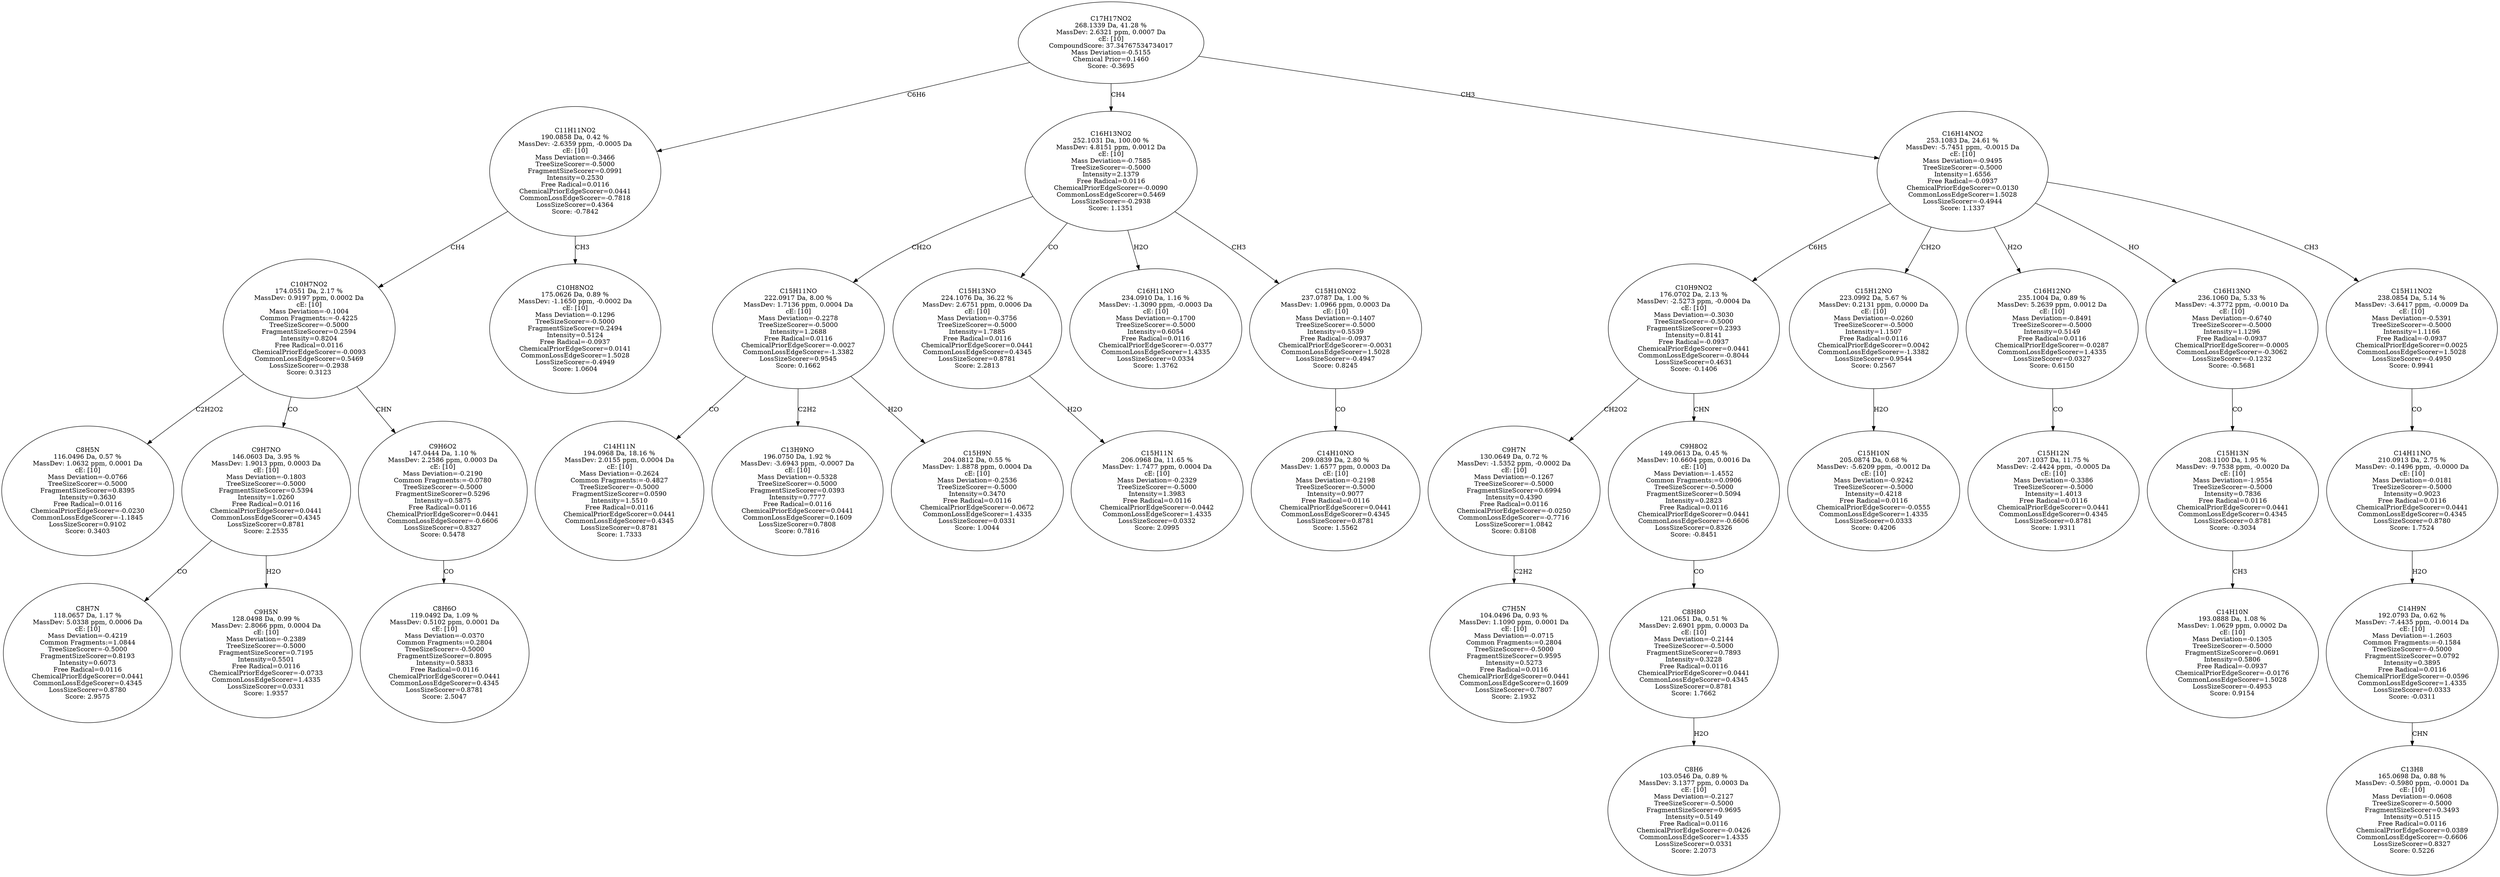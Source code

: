 strict digraph {
v1 [label="C8H5N\n116.0496 Da, 0.57 %\nMassDev: 1.0632 ppm, 0.0001 Da\ncE: [10]\nMass Deviation=-0.0766\nTreeSizeScorer=-0.5000\nFragmentSizeScorer=0.8395\nIntensity=0.3630\nFree Radical=0.0116\nChemicalPriorEdgeScorer=-0.0230\nCommonLossEdgeScorer=-1.1845\nLossSizeScorer=0.9102\nScore: 0.3403"];
v2 [label="C8H7N\n118.0657 Da, 1.17 %\nMassDev: 5.0338 ppm, 0.0006 Da\ncE: [10]\nMass Deviation=-0.4219\nCommon Fragments:=1.0844\nTreeSizeScorer=-0.5000\nFragmentSizeScorer=0.8193\nIntensity=0.6073\nFree Radical=0.0116\nChemicalPriorEdgeScorer=0.0441\nCommonLossEdgeScorer=0.4345\nLossSizeScorer=0.8780\nScore: 2.9575"];
v3 [label="C9H5N\n128.0498 Da, 0.99 %\nMassDev: 2.8066 ppm, 0.0004 Da\ncE: [10]\nMass Deviation=-0.2389\nTreeSizeScorer=-0.5000\nFragmentSizeScorer=0.7195\nIntensity=0.5501\nFree Radical=0.0116\nChemicalPriorEdgeScorer=-0.0733\nCommonLossEdgeScorer=1.4335\nLossSizeScorer=0.0331\nScore: 1.9357"];
v4 [label="C9H7NO\n146.0603 Da, 3.95 %\nMassDev: 1.9013 ppm, 0.0003 Da\ncE: [10]\nMass Deviation=-0.1803\nTreeSizeScorer=-0.5000\nFragmentSizeScorer=0.5394\nIntensity=1.0260\nFree Radical=0.0116\nChemicalPriorEdgeScorer=0.0441\nCommonLossEdgeScorer=0.4345\nLossSizeScorer=0.8781\nScore: 2.2535"];
v5 [label="C8H6O\n119.0492 Da, 1.09 %\nMassDev: 0.5102 ppm, 0.0001 Da\ncE: [10]\nMass Deviation=-0.0370\nCommon Fragments:=0.2804\nTreeSizeScorer=-0.5000\nFragmentSizeScorer=0.8095\nIntensity=0.5833\nFree Radical=0.0116\nChemicalPriorEdgeScorer=0.0441\nCommonLossEdgeScorer=0.4345\nLossSizeScorer=0.8781\nScore: 2.5047"];
v6 [label="C9H6O2\n147.0444 Da, 1.10 %\nMassDev: 2.2586 ppm, 0.0003 Da\ncE: [10]\nMass Deviation=-0.2190\nCommon Fragments:=-0.0780\nTreeSizeScorer=-0.5000\nFragmentSizeScorer=0.5296\nIntensity=0.5875\nFree Radical=0.0116\nChemicalPriorEdgeScorer=0.0441\nCommonLossEdgeScorer=-0.6606\nLossSizeScorer=0.8327\nScore: 0.5478"];
v7 [label="C10H7NO2\n174.0551 Da, 2.17 %\nMassDev: 0.9197 ppm, 0.0002 Da\ncE: [10]\nMass Deviation=-0.1004\nCommon Fragments:=-0.4225\nTreeSizeScorer=-0.5000\nFragmentSizeScorer=0.2594\nIntensity=0.8204\nFree Radical=0.0116\nChemicalPriorEdgeScorer=-0.0093\nCommonLossEdgeScorer=0.5469\nLossSizeScorer=-0.2938\nScore: 0.3123"];
v8 [label="C10H8NO2\n175.0626 Da, 0.89 %\nMassDev: -1.1650 ppm, -0.0002 Da\ncE: [10]\nMass Deviation=-0.1296\nTreeSizeScorer=-0.5000\nFragmentSizeScorer=0.2494\nIntensity=0.5124\nFree Radical=-0.0937\nChemicalPriorEdgeScorer=0.0141\nCommonLossEdgeScorer=1.5028\nLossSizeScorer=-0.4949\nScore: 1.0604"];
v9 [label="C11H11NO2\n190.0858 Da, 0.42 %\nMassDev: -2.6359 ppm, -0.0005 Da\ncE: [10]\nMass Deviation=-0.3466\nTreeSizeScorer=-0.5000\nFragmentSizeScorer=0.0991\nIntensity=0.2530\nFree Radical=0.0116\nChemicalPriorEdgeScorer=0.0441\nCommonLossEdgeScorer=-0.7818\nLossSizeScorer=0.4364\nScore: -0.7842"];
v10 [label="C14H11N\n194.0968 Da, 18.16 %\nMassDev: 2.0155 ppm, 0.0004 Da\ncE: [10]\nMass Deviation=-0.2624\nCommon Fragments:=-0.4827\nTreeSizeScorer=-0.5000\nFragmentSizeScorer=0.0590\nIntensity=1.5510\nFree Radical=0.0116\nChemicalPriorEdgeScorer=0.0441\nCommonLossEdgeScorer=0.4345\nLossSizeScorer=0.8781\nScore: 1.7333"];
v11 [label="C13H9NO\n196.0750 Da, 1.92 %\nMassDev: -3.6943 ppm, -0.0007 Da\ncE: [10]\nMass Deviation=-0.5328\nTreeSizeScorer=-0.5000\nFragmentSizeScorer=0.0393\nIntensity=0.7777\nFree Radical=0.0116\nChemicalPriorEdgeScorer=0.0441\nCommonLossEdgeScorer=0.1609\nLossSizeScorer=0.7808\nScore: 0.7816"];
v12 [label="C15H9N\n204.0812 Da, 0.55 %\nMassDev: 1.8878 ppm, 0.0004 Da\ncE: [10]\nMass Deviation=-0.2536\nTreeSizeScorer=-0.5000\nIntensity=0.3470\nFree Radical=0.0116\nChemicalPriorEdgeScorer=-0.0672\nCommonLossEdgeScorer=1.4335\nLossSizeScorer=0.0331\nScore: 1.0044"];
v13 [label="C15H11NO\n222.0917 Da, 8.00 %\nMassDev: 1.7136 ppm, 0.0004 Da\ncE: [10]\nMass Deviation=-0.2278\nTreeSizeScorer=-0.5000\nIntensity=1.2688\nFree Radical=0.0116\nChemicalPriorEdgeScorer=-0.0027\nCommonLossEdgeScorer=-1.3382\nLossSizeScorer=0.9545\nScore: 0.1662"];
v14 [label="C15H11N\n206.0968 Da, 11.65 %\nMassDev: 1.7477 ppm, 0.0004 Da\ncE: [10]\nMass Deviation=-0.2329\nTreeSizeScorer=-0.5000\nIntensity=1.3983\nFree Radical=0.0116\nChemicalPriorEdgeScorer=-0.0442\nCommonLossEdgeScorer=1.4335\nLossSizeScorer=0.0332\nScore: 2.0995"];
v15 [label="C15H13NO\n224.1076 Da, 36.22 %\nMassDev: 2.6751 ppm, 0.0006 Da\ncE: [10]\nMass Deviation=-0.3756\nTreeSizeScorer=-0.5000\nIntensity=1.7885\nFree Radical=0.0116\nChemicalPriorEdgeScorer=0.0441\nCommonLossEdgeScorer=0.4345\nLossSizeScorer=0.8781\nScore: 2.2813"];
v16 [label="C16H11NO\n234.0910 Da, 1.16 %\nMassDev: -1.3090 ppm, -0.0003 Da\ncE: [10]\nMass Deviation=-0.1700\nTreeSizeScorer=-0.5000\nIntensity=0.6054\nFree Radical=0.0116\nChemicalPriorEdgeScorer=-0.0377\nCommonLossEdgeScorer=1.4335\nLossSizeScorer=0.0334\nScore: 1.3762"];
v17 [label="C14H10NO\n209.0839 Da, 2.80 %\nMassDev: 1.6577 ppm, 0.0003 Da\ncE: [10]\nMass Deviation=-0.2198\nTreeSizeScorer=-0.5000\nIntensity=0.9077\nFree Radical=0.0116\nChemicalPriorEdgeScorer=0.0441\nCommonLossEdgeScorer=0.4345\nLossSizeScorer=0.8781\nScore: 1.5562"];
v18 [label="C15H10NO2\n237.0787 Da, 1.00 %\nMassDev: 1.0966 ppm, 0.0003 Da\ncE: [10]\nMass Deviation=-0.1407\nTreeSizeScorer=-0.5000\nIntensity=0.5539\nFree Radical=-0.0937\nChemicalPriorEdgeScorer=-0.0031\nCommonLossEdgeScorer=1.5028\nLossSizeScorer=-0.4947\nScore: 0.8245"];
v19 [label="C16H13NO2\n252.1031 Da, 100.00 %\nMassDev: 4.8151 ppm, 0.0012 Da\ncE: [10]\nMass Deviation=-0.7585\nTreeSizeScorer=-0.5000\nIntensity=2.1379\nFree Radical=0.0116\nChemicalPriorEdgeScorer=-0.0090\nCommonLossEdgeScorer=0.5469\nLossSizeScorer=-0.2938\nScore: 1.1351"];
v20 [label="C7H5N\n104.0496 Da, 0.93 %\nMassDev: 1.1090 ppm, 0.0001 Da\ncE: [10]\nMass Deviation=-0.0715\nCommon Fragments:=0.2804\nTreeSizeScorer=-0.5000\nFragmentSizeScorer=0.9595\nIntensity=0.5273\nFree Radical=0.0116\nChemicalPriorEdgeScorer=0.0441\nCommonLossEdgeScorer=0.1609\nLossSizeScorer=0.7807\nScore: 2.1932"];
v21 [label="C9H7N\n130.0649 Da, 0.72 %\nMassDev: -1.5352 ppm, -0.0002 Da\ncE: [10]\nMass Deviation=-0.1267\nTreeSizeScorer=-0.5000\nFragmentSizeScorer=0.6994\nIntensity=0.4390\nFree Radical=0.0116\nChemicalPriorEdgeScorer=-0.0250\nCommonLossEdgeScorer=-0.7716\nLossSizeScorer=1.0842\nScore: 0.8108"];
v22 [label="C8H6\n103.0546 Da, 0.89 %\nMassDev: 3.1377 ppm, 0.0003 Da\ncE: [10]\nMass Deviation=-0.2127\nTreeSizeScorer=-0.5000\nFragmentSizeScorer=0.9695\nIntensity=0.5149\nFree Radical=0.0116\nChemicalPriorEdgeScorer=-0.0426\nCommonLossEdgeScorer=1.4335\nLossSizeScorer=0.0331\nScore: 2.2073"];
v23 [label="C8H8O\n121.0651 Da, 0.51 %\nMassDev: 2.6901 ppm, 0.0003 Da\ncE: [10]\nMass Deviation=-0.2144\nTreeSizeScorer=-0.5000\nFragmentSizeScorer=0.7893\nIntensity=0.3228\nFree Radical=0.0116\nChemicalPriorEdgeScorer=0.0441\nCommonLossEdgeScorer=0.4345\nLossSizeScorer=0.8781\nScore: 1.7662"];
v24 [label="C9H8O2\n149.0613 Da, 0.45 %\nMassDev: 10.6604 ppm, 0.0016 Da\ncE: [10]\nMass Deviation=-1.4552\nCommon Fragments:=0.0906\nTreeSizeScorer=-0.5000\nFragmentSizeScorer=0.5094\nIntensity=0.2823\nFree Radical=0.0116\nChemicalPriorEdgeScorer=0.0441\nCommonLossEdgeScorer=-0.6606\nLossSizeScorer=0.8326\nScore: -0.8451"];
v25 [label="C10H9NO2\n176.0702 Da, 2.13 %\nMassDev: -2.5273 ppm, -0.0004 Da\ncE: [10]\nMass Deviation=-0.3030\nTreeSizeScorer=-0.5000\nFragmentSizeScorer=0.2393\nIntensity=0.8141\nFree Radical=-0.0937\nChemicalPriorEdgeScorer=0.0441\nCommonLossEdgeScorer=-0.8044\nLossSizeScorer=0.4631\nScore: -0.1406"];
v26 [label="C15H10N\n205.0874 Da, 0.68 %\nMassDev: -5.6209 ppm, -0.0012 Da\ncE: [10]\nMass Deviation=-0.9242\nTreeSizeScorer=-0.5000\nIntensity=0.4218\nFree Radical=0.0116\nChemicalPriorEdgeScorer=-0.0555\nCommonLossEdgeScorer=1.4335\nLossSizeScorer=0.0333\nScore: 0.4206"];
v27 [label="C15H12NO\n223.0992 Da, 5.67 %\nMassDev: 0.2131 ppm, 0.0000 Da\ncE: [10]\nMass Deviation=-0.0260\nTreeSizeScorer=-0.5000\nIntensity=1.1507\nFree Radical=0.0116\nChemicalPriorEdgeScorer=0.0042\nCommonLossEdgeScorer=-1.3382\nLossSizeScorer=0.9544\nScore: 0.2567"];
v28 [label="C15H12N\n207.1037 Da, 11.75 %\nMassDev: -2.4424 ppm, -0.0005 Da\ncE: [10]\nMass Deviation=-0.3386\nTreeSizeScorer=-0.5000\nIntensity=1.4013\nFree Radical=0.0116\nChemicalPriorEdgeScorer=0.0441\nCommonLossEdgeScorer=0.4345\nLossSizeScorer=0.8781\nScore: 1.9311"];
v29 [label="C16H12NO\n235.1004 Da, 0.89 %\nMassDev: 5.2639 ppm, 0.0012 Da\ncE: [10]\nMass Deviation=-0.8491\nTreeSizeScorer=-0.5000\nIntensity=0.5149\nFree Radical=0.0116\nChemicalPriorEdgeScorer=-0.0287\nCommonLossEdgeScorer=1.4335\nLossSizeScorer=0.0327\nScore: 0.6150"];
v30 [label="C14H10N\n193.0888 Da, 1.08 %\nMassDev: 1.0629 ppm, 0.0002 Da\ncE: [10]\nMass Deviation=-0.1305\nTreeSizeScorer=-0.5000\nFragmentSizeScorer=0.0691\nIntensity=0.5806\nFree Radical=-0.0937\nChemicalPriorEdgeScorer=-0.0176\nCommonLossEdgeScorer=1.5028\nLossSizeScorer=-0.4953\nScore: 0.9154"];
v31 [label="C15H13N\n208.1100 Da, 1.95 %\nMassDev: -9.7538 ppm, -0.0020 Da\ncE: [10]\nMass Deviation=-1.9554\nTreeSizeScorer=-0.5000\nIntensity=0.7836\nFree Radical=0.0116\nChemicalPriorEdgeScorer=0.0441\nCommonLossEdgeScorer=0.4345\nLossSizeScorer=0.8781\nScore: -0.3034"];
v32 [label="C16H13NO\n236.1060 Da, 5.33 %\nMassDev: -4.3772 ppm, -0.0010 Da\ncE: [10]\nMass Deviation=-0.6740\nTreeSizeScorer=-0.5000\nIntensity=1.1296\nFree Radical=-0.0937\nChemicalPriorEdgeScorer=-0.0005\nCommonLossEdgeScorer=-0.3062\nLossSizeScorer=-0.1232\nScore: -0.5681"];
v33 [label="C13H8\n165.0698 Da, 0.88 %\nMassDev: -0.5980 ppm, -0.0001 Da\ncE: [10]\nMass Deviation=-0.0608\nTreeSizeScorer=-0.5000\nFragmentSizeScorer=0.3493\nIntensity=0.5115\nFree Radical=0.0116\nChemicalPriorEdgeScorer=0.0389\nCommonLossEdgeScorer=-0.6606\nLossSizeScorer=0.8327\nScore: 0.5226"];
v34 [label="C14H9N\n192.0793 Da, 0.62 %\nMassDev: -7.4435 ppm, -0.0014 Da\ncE: [10]\nMass Deviation=-1.2603\nCommon Fragments:=-0.1584\nTreeSizeScorer=-0.5000\nFragmentSizeScorer=0.0792\nIntensity=0.3895\nFree Radical=0.0116\nChemicalPriorEdgeScorer=-0.0596\nCommonLossEdgeScorer=1.4335\nLossSizeScorer=0.0333\nScore: -0.0311"];
v35 [label="C14H11NO\n210.0913 Da, 2.75 %\nMassDev: -0.1496 ppm, -0.0000 Da\ncE: [10]\nMass Deviation=-0.0181\nTreeSizeScorer=-0.5000\nIntensity=0.9023\nFree Radical=0.0116\nChemicalPriorEdgeScorer=0.0441\nCommonLossEdgeScorer=0.4345\nLossSizeScorer=0.8780\nScore: 1.7524"];
v36 [label="C15H11NO2\n238.0854 Da, 5.14 %\nMassDev: -3.6417 ppm, -0.0009 Da\ncE: [10]\nMass Deviation=-0.5391\nTreeSizeScorer=-0.5000\nIntensity=1.1166\nFree Radical=-0.0937\nChemicalPriorEdgeScorer=0.0025\nCommonLossEdgeScorer=1.5028\nLossSizeScorer=-0.4950\nScore: 0.9941"];
v37 [label="C16H14NO2\n253.1083 Da, 24.61 %\nMassDev: -5.7451 ppm, -0.0015 Da\ncE: [10]\nMass Deviation=-0.9495\nTreeSizeScorer=-0.5000\nIntensity=1.6556\nFree Radical=-0.0937\nChemicalPriorEdgeScorer=0.0130\nCommonLossEdgeScorer=1.5028\nLossSizeScorer=-0.4944\nScore: 1.1337"];
v38 [label="C17H17NO2\n268.1339 Da, 41.28 %\nMassDev: 2.6321 ppm, 0.0007 Da\ncE: [10]\nCompoundScore: 37.34767534734017\nMass Deviation=-0.5155\nChemical Prior=0.1460\nScore: -0.3695"];
v7 -> v1 [label="C2H2O2"];
v4 -> v2 [label="CO"];
v4 -> v3 [label="H2O"];
v7 -> v4 [label="CO"];
v6 -> v5 [label="CO"];
v7 -> v6 [label="CHN"];
v9 -> v7 [label="CH4"];
v9 -> v8 [label="CH3"];
v38 -> v9 [label="C6H6"];
v13 -> v10 [label="CO"];
v13 -> v11 [label="C2H2"];
v13 -> v12 [label="H2O"];
v19 -> v13 [label="CH2O"];
v15 -> v14 [label="H2O"];
v19 -> v15 [label="CO"];
v19 -> v16 [label="H2O"];
v18 -> v17 [label="CO"];
v19 -> v18 [label="CH3"];
v38 -> v19 [label="CH4"];
v21 -> v20 [label="C2H2"];
v25 -> v21 [label="CH2O2"];
v23 -> v22 [label="H2O"];
v24 -> v23 [label="CO"];
v25 -> v24 [label="CHN"];
v37 -> v25 [label="C6H5"];
v27 -> v26 [label="H2O"];
v37 -> v27 [label="CH2O"];
v29 -> v28 [label="CO"];
v37 -> v29 [label="H2O"];
v31 -> v30 [label="CH3"];
v32 -> v31 [label="CO"];
v37 -> v32 [label="HO"];
v34 -> v33 [label="CHN"];
v35 -> v34 [label="H2O"];
v36 -> v35 [label="CO"];
v37 -> v36 [label="CH3"];
v38 -> v37 [label="CH3"];
}